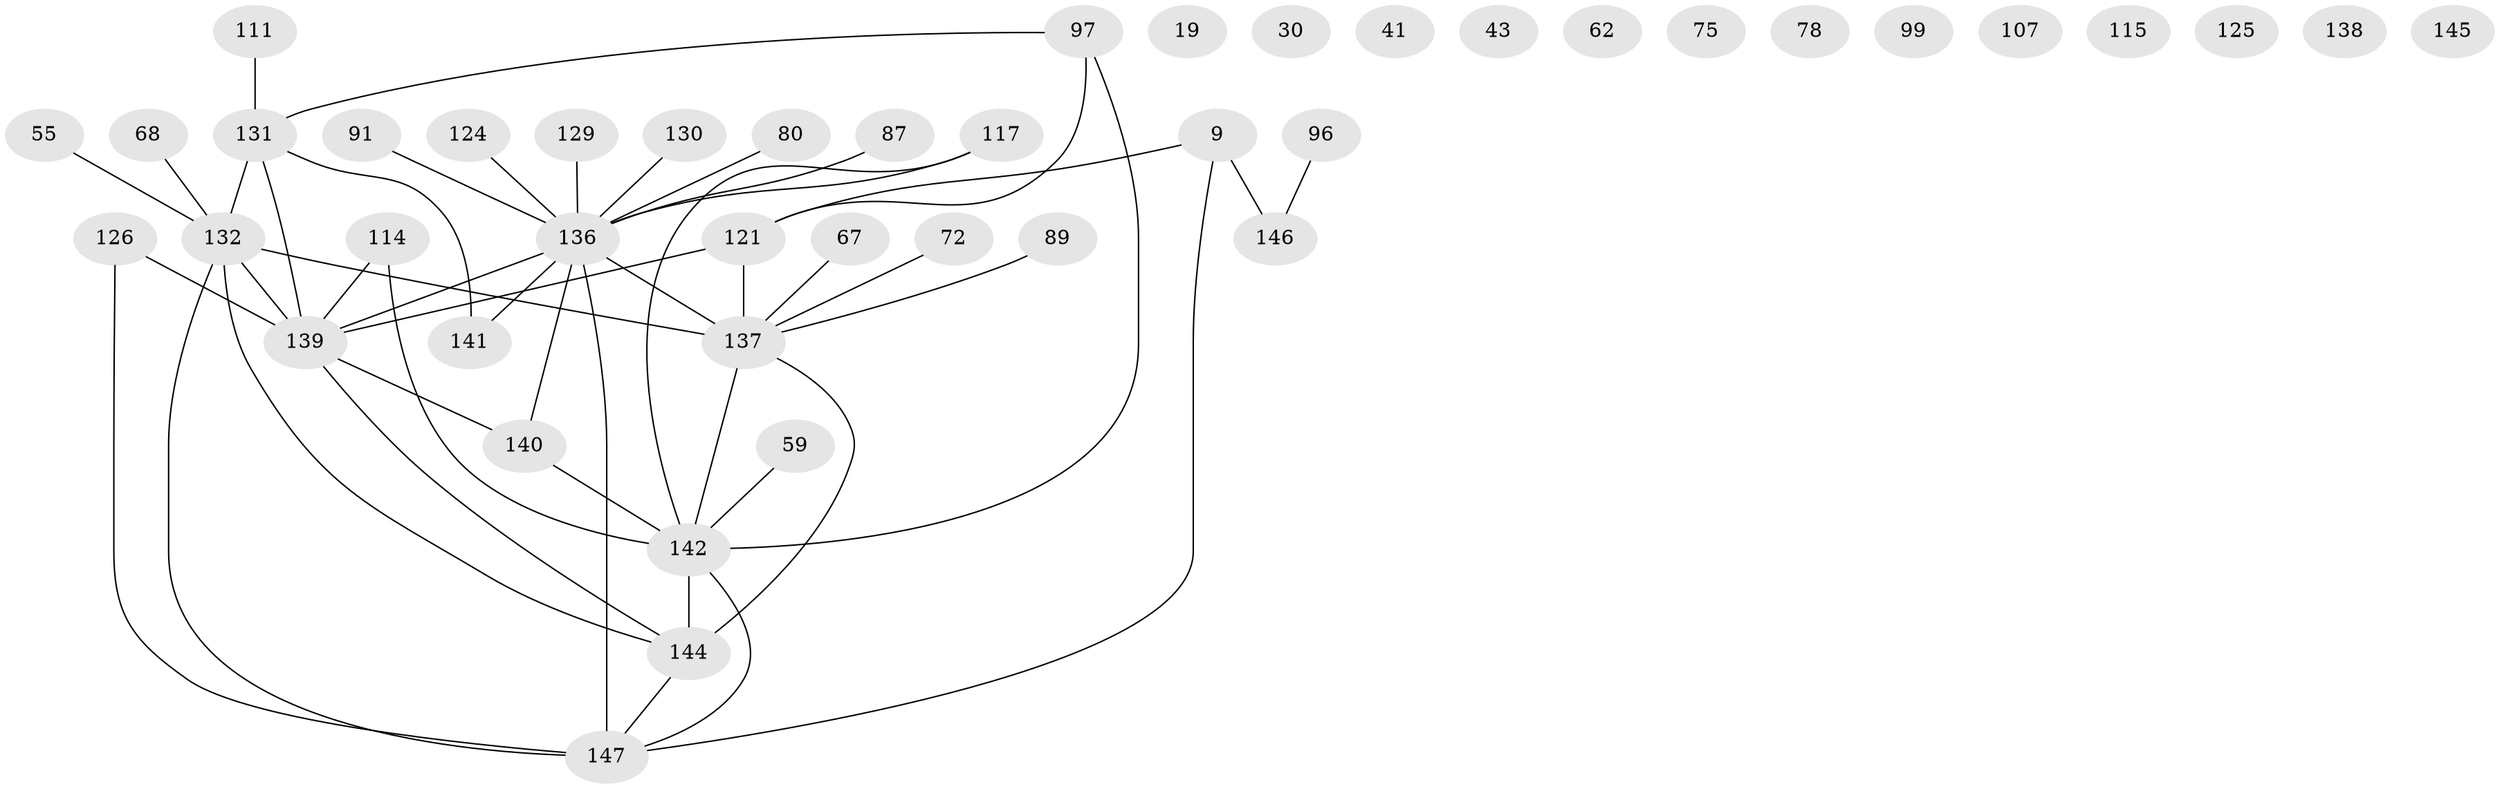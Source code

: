 // original degree distribution, {2: 0.3469387755102041, 1: 0.17006802721088435, 5: 0.09523809523809523, 4: 0.08843537414965986, 3: 0.1836734693877551, 6: 0.02040816326530612, 7: 0.013605442176870748, 0: 0.08163265306122448}
// Generated by graph-tools (version 1.1) at 2025/42/03/04/25 21:42:51]
// undirected, 44 vertices, 48 edges
graph export_dot {
graph [start="1"]
  node [color=gray90,style=filled];
  9 [super="+8"];
  19;
  30;
  41;
  43;
  55;
  59;
  62;
  67;
  68;
  72;
  75;
  78;
  80;
  87;
  89;
  91 [super="+90"];
  96;
  97 [super="+76"];
  99;
  107;
  111;
  114 [super="+56"];
  115 [super="+27"];
  117;
  121 [super="+92+100"];
  124;
  125;
  126;
  129;
  130;
  131 [super="+61+122+101+39+94+77"];
  132 [super="+54+83+128+65"];
  136 [super="+104+133+134+113"];
  137 [super="+95+35+49+112+119+108+120"];
  138;
  139 [super="+17+11+42+12+73+127"];
  140 [super="+93"];
  141;
  142 [super="+28+110+15"];
  144 [super="+79+143"];
  145;
  146;
  147 [super="+47+98+123+135"];
  9 -- 146 [weight=2];
  9 -- 147;
  9 -- 121;
  55 -- 132 [weight=2];
  59 -- 142;
  67 -- 137;
  68 -- 132;
  72 -- 137;
  80 -- 136;
  87 -- 136;
  89 -- 137;
  91 -- 136;
  96 -- 146;
  97 -- 142;
  97 -- 121;
  97 -- 131;
  111 -- 131;
  114 -- 142;
  114 -- 139;
  117 -- 142;
  117 -- 136;
  121 -- 137 [weight=2];
  121 -- 139 [weight=2];
  124 -- 136;
  126 -- 139 [weight=2];
  126 -- 147;
  129 -- 136;
  130 -- 136;
  131 -- 139 [weight=3];
  131 -- 141;
  131 -- 132;
  132 -- 144 [weight=2];
  132 -- 147 [weight=4];
  132 -- 139 [weight=2];
  132 -- 137 [weight=3];
  136 -- 139 [weight=4];
  136 -- 137 [weight=2];
  136 -- 147 [weight=3];
  136 -- 141;
  136 -- 140;
  137 -- 144;
  137 -- 142 [weight=2];
  139 -- 144 [weight=4];
  139 -- 140 [weight=2];
  140 -- 142 [weight=2];
  142 -- 144 [weight=3];
  142 -- 147 [weight=2];
  144 -- 147;
}

